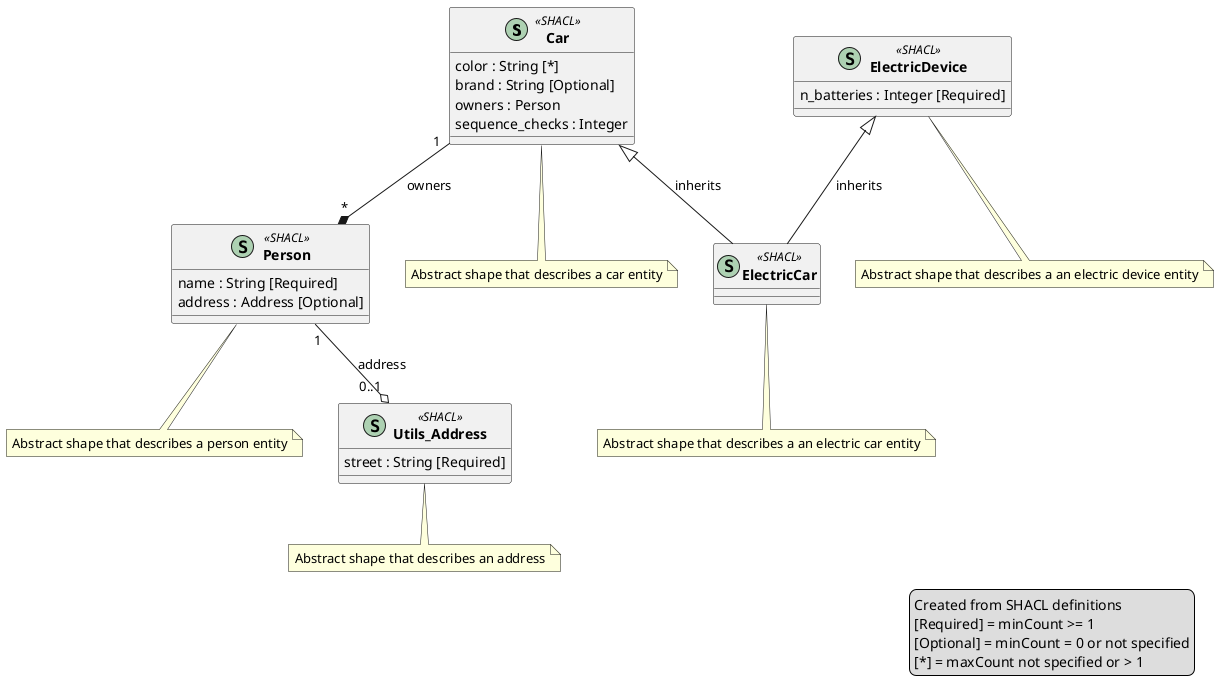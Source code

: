 @startuml

skinparam classAttributeIconSize 0
skinparam classFontStyle bold
skinparam classFontName Arial

class Car << (S,#ADD1B2) SHACL >> {
  ' Color of the car
  color : String [*]
  ' Brand of the car
  brand : String [Optional]
  ' Owners of the car
  owners : Person
  ' Each sequence check ID
  sequence_checks : Integer
}
note bottom of Car
  Abstract shape that describes a car entity
end note

class ElectricDevice << (S,#ADD1B2) SHACL >> {
  ' Number of batteries
  n_batteries : Integer [Required]
}
note bottom of ElectricDevice
  Abstract shape that describes a an electric device entity
end note

class ElectricCar << (S,#ADD1B2) SHACL >> {
}
note bottom of ElectricCar
  Abstract shape that describes a an electric car entity
end note

class Person << (S,#ADD1B2) SHACL >> {
  ' Name of the person
  name : String [Required]
  ' Address of the person
  address : Address [Optional]
}
note bottom of Person
  Abstract shape that describes a person entity
end note

class Utils_Address << (S,#ADD1B2) SHACL >> {
  ' Street of the address
  street : String [Required]
}
note bottom of Utils_Address
  Abstract shape that describes an address
end note

ElectricDevice <|-- ElectricCar : inherits
Car <|-- ElectricCar : inherits
Car "1" --* "*" Person : owners
Person "1" --o "0..1" Utils_Address : address

legend right
  Created from SHACL definitions
  [Required] = minCount >= 1
  [Optional] = minCount = 0 or not specified
  [*] = maxCount not specified or > 1
end legend

@enduml
